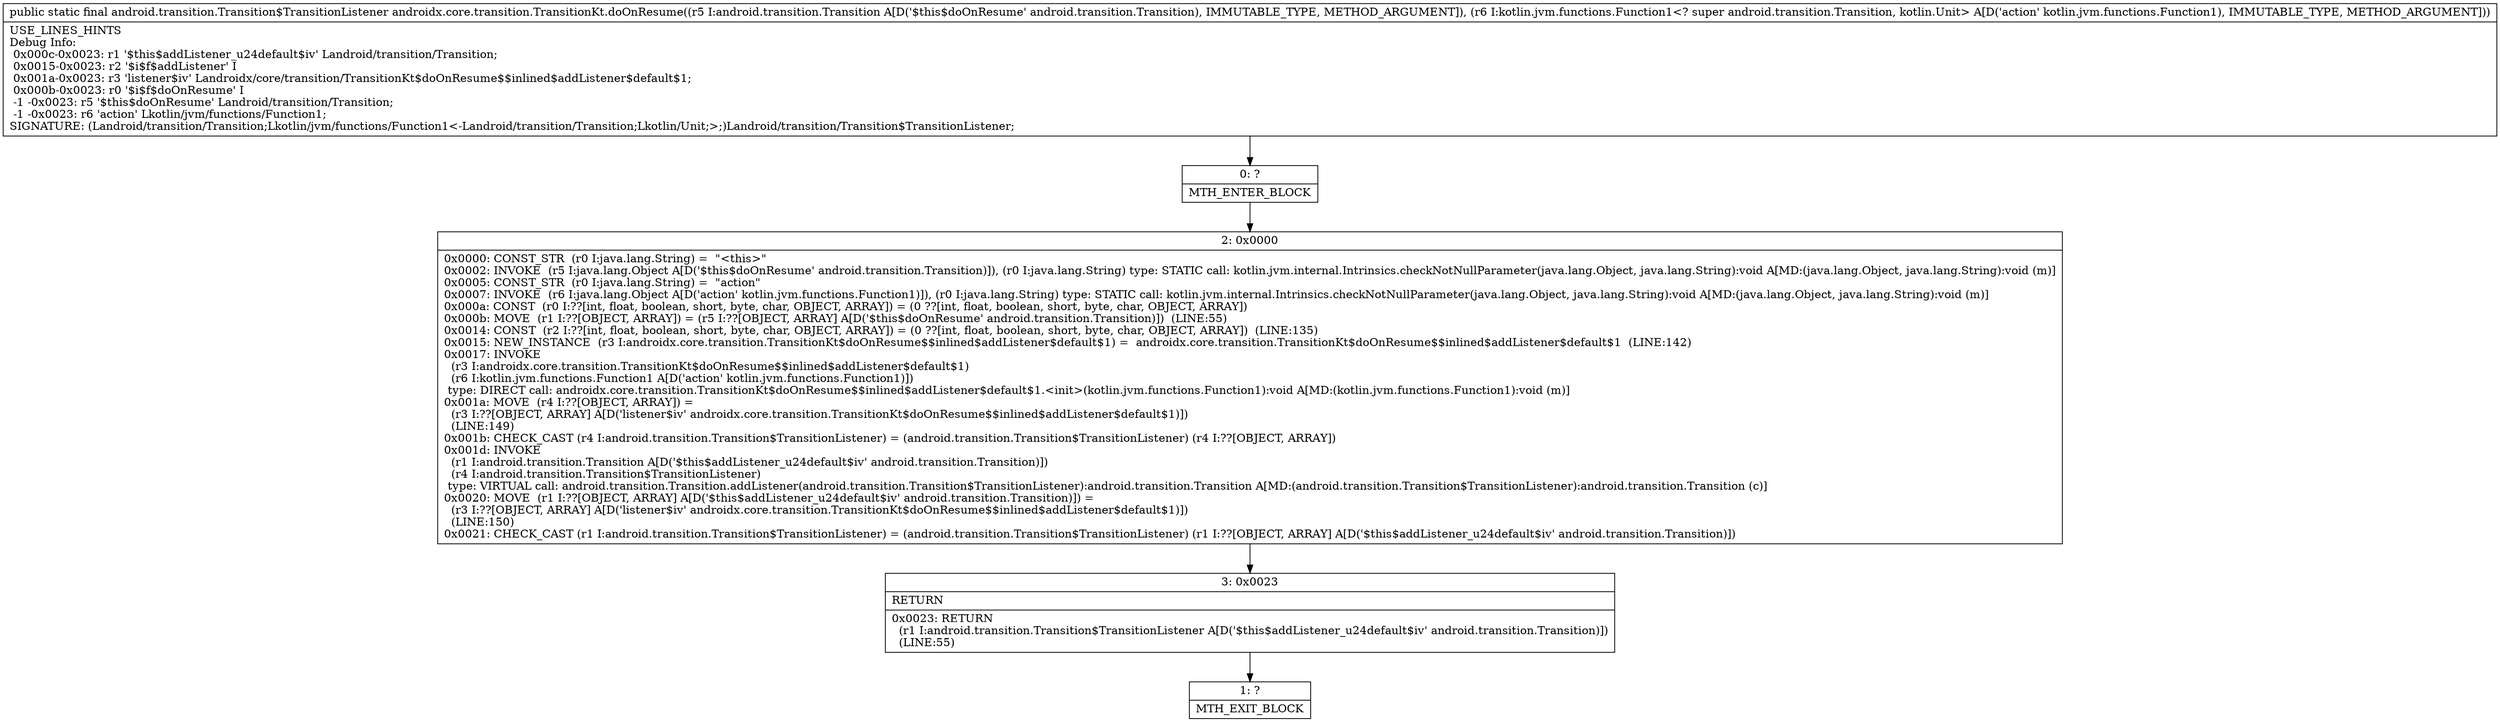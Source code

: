 digraph "CFG forandroidx.core.transition.TransitionKt.doOnResume(Landroid\/transition\/Transition;Lkotlin\/jvm\/functions\/Function1;)Landroid\/transition\/Transition$TransitionListener;" {
Node_0 [shape=record,label="{0\:\ ?|MTH_ENTER_BLOCK\l}"];
Node_2 [shape=record,label="{2\:\ 0x0000|0x0000: CONST_STR  (r0 I:java.lang.String) =  \"\<this\>\" \l0x0002: INVOKE  (r5 I:java.lang.Object A[D('$this$doOnResume' android.transition.Transition)]), (r0 I:java.lang.String) type: STATIC call: kotlin.jvm.internal.Intrinsics.checkNotNullParameter(java.lang.Object, java.lang.String):void A[MD:(java.lang.Object, java.lang.String):void (m)]\l0x0005: CONST_STR  (r0 I:java.lang.String) =  \"action\" \l0x0007: INVOKE  (r6 I:java.lang.Object A[D('action' kotlin.jvm.functions.Function1)]), (r0 I:java.lang.String) type: STATIC call: kotlin.jvm.internal.Intrinsics.checkNotNullParameter(java.lang.Object, java.lang.String):void A[MD:(java.lang.Object, java.lang.String):void (m)]\l0x000a: CONST  (r0 I:??[int, float, boolean, short, byte, char, OBJECT, ARRAY]) = (0 ??[int, float, boolean, short, byte, char, OBJECT, ARRAY]) \l0x000b: MOVE  (r1 I:??[OBJECT, ARRAY]) = (r5 I:??[OBJECT, ARRAY] A[D('$this$doOnResume' android.transition.Transition)])  (LINE:55)\l0x0014: CONST  (r2 I:??[int, float, boolean, short, byte, char, OBJECT, ARRAY]) = (0 ??[int, float, boolean, short, byte, char, OBJECT, ARRAY])  (LINE:135)\l0x0015: NEW_INSTANCE  (r3 I:androidx.core.transition.TransitionKt$doOnResume$$inlined$addListener$default$1) =  androidx.core.transition.TransitionKt$doOnResume$$inlined$addListener$default$1  (LINE:142)\l0x0017: INVOKE  \l  (r3 I:androidx.core.transition.TransitionKt$doOnResume$$inlined$addListener$default$1)\l  (r6 I:kotlin.jvm.functions.Function1 A[D('action' kotlin.jvm.functions.Function1)])\l type: DIRECT call: androidx.core.transition.TransitionKt$doOnResume$$inlined$addListener$default$1.\<init\>(kotlin.jvm.functions.Function1):void A[MD:(kotlin.jvm.functions.Function1):void (m)]\l0x001a: MOVE  (r4 I:??[OBJECT, ARRAY]) = \l  (r3 I:??[OBJECT, ARRAY] A[D('listener$iv' androidx.core.transition.TransitionKt$doOnResume$$inlined$addListener$default$1)])\l  (LINE:149)\l0x001b: CHECK_CAST (r4 I:android.transition.Transition$TransitionListener) = (android.transition.Transition$TransitionListener) (r4 I:??[OBJECT, ARRAY]) \l0x001d: INVOKE  \l  (r1 I:android.transition.Transition A[D('$this$addListener_u24default$iv' android.transition.Transition)])\l  (r4 I:android.transition.Transition$TransitionListener)\l type: VIRTUAL call: android.transition.Transition.addListener(android.transition.Transition$TransitionListener):android.transition.Transition A[MD:(android.transition.Transition$TransitionListener):android.transition.Transition (c)]\l0x0020: MOVE  (r1 I:??[OBJECT, ARRAY] A[D('$this$addListener_u24default$iv' android.transition.Transition)]) = \l  (r3 I:??[OBJECT, ARRAY] A[D('listener$iv' androidx.core.transition.TransitionKt$doOnResume$$inlined$addListener$default$1)])\l  (LINE:150)\l0x0021: CHECK_CAST (r1 I:android.transition.Transition$TransitionListener) = (android.transition.Transition$TransitionListener) (r1 I:??[OBJECT, ARRAY] A[D('$this$addListener_u24default$iv' android.transition.Transition)]) \l}"];
Node_3 [shape=record,label="{3\:\ 0x0023|RETURN\l|0x0023: RETURN  \l  (r1 I:android.transition.Transition$TransitionListener A[D('$this$addListener_u24default$iv' android.transition.Transition)])\l  (LINE:55)\l}"];
Node_1 [shape=record,label="{1\:\ ?|MTH_EXIT_BLOCK\l}"];
MethodNode[shape=record,label="{public static final android.transition.Transition$TransitionListener androidx.core.transition.TransitionKt.doOnResume((r5 I:android.transition.Transition A[D('$this$doOnResume' android.transition.Transition), IMMUTABLE_TYPE, METHOD_ARGUMENT]), (r6 I:kotlin.jvm.functions.Function1\<? super android.transition.Transition, kotlin.Unit\> A[D('action' kotlin.jvm.functions.Function1), IMMUTABLE_TYPE, METHOD_ARGUMENT]))  | USE_LINES_HINTS\lDebug Info:\l  0x000c\-0x0023: r1 '$this$addListener_u24default$iv' Landroid\/transition\/Transition;\l  0x0015\-0x0023: r2 '$i$f$addListener' I\l  0x001a\-0x0023: r3 'listener$iv' Landroidx\/core\/transition\/TransitionKt$doOnResume$$inlined$addListener$default$1;\l  0x000b\-0x0023: r0 '$i$f$doOnResume' I\l  \-1 \-0x0023: r5 '$this$doOnResume' Landroid\/transition\/Transition;\l  \-1 \-0x0023: r6 'action' Lkotlin\/jvm\/functions\/Function1;\lSIGNATURE: (Landroid\/transition\/Transition;Lkotlin\/jvm\/functions\/Function1\<\-Landroid\/transition\/Transition;Lkotlin\/Unit;\>;)Landroid\/transition\/Transition$TransitionListener;\l}"];
MethodNode -> Node_0;Node_0 -> Node_2;
Node_2 -> Node_3;
Node_3 -> Node_1;
}

